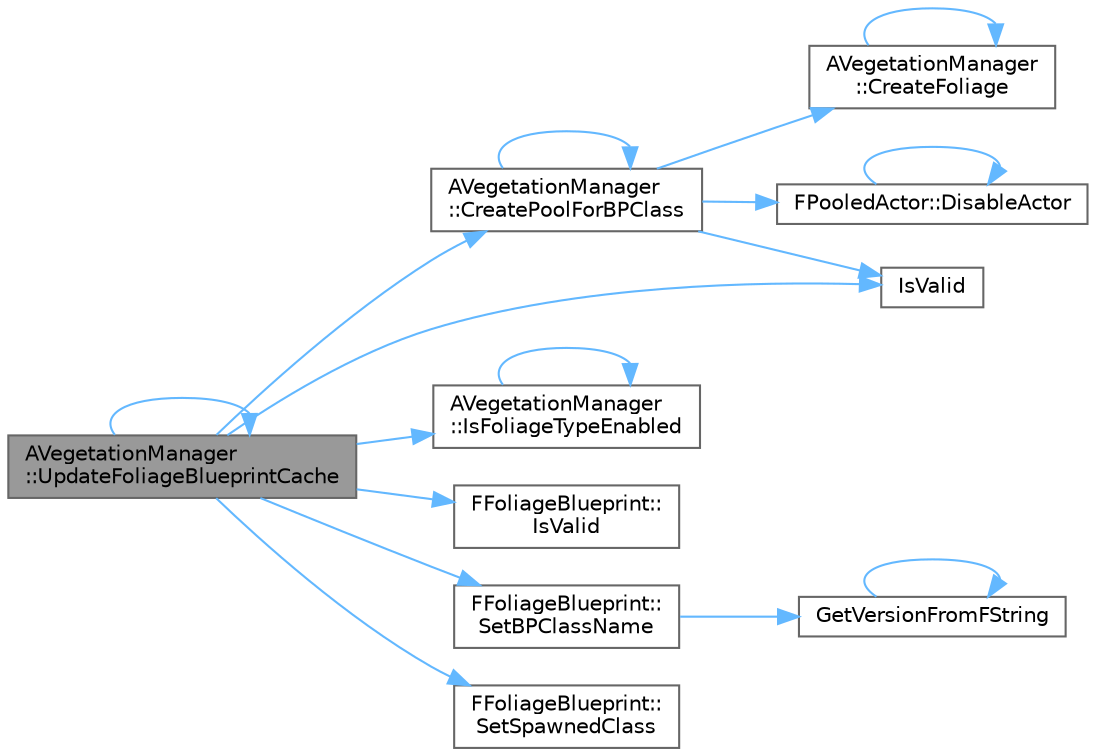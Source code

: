 digraph "AVegetationManager::UpdateFoliageBlueprintCache"
{
 // INTERACTIVE_SVG=YES
 // LATEX_PDF_SIZE
  bgcolor="transparent";
  edge [fontname=Helvetica,fontsize=10,labelfontname=Helvetica,labelfontsize=10];
  node [fontname=Helvetica,fontsize=10,shape=box,height=0.2,width=0.4];
  rankdir="LR";
  Node1 [id="Node000001",label="AVegetationManager\l::UpdateFoliageBlueprintCache",height=0.2,width=0.4,color="gray40", fillcolor="grey60", style="filled", fontcolor="black",tooltip=" "];
  Node1 -> Node2 [id="edge1_Node000001_Node000002",color="steelblue1",style="solid",tooltip=" "];
  Node2 [id="Node000002",label="AVegetationManager\l::CreatePoolForBPClass",height=0.2,width=0.4,color="grey40", fillcolor="white", style="filled",URL="$dd/dfc/classAVegetationManager.html#aa3bcf28146717a16263fba4be85003d4",tooltip=" "];
  Node2 -> Node3 [id="edge2_Node000002_Node000003",color="steelblue1",style="solid",tooltip=" "];
  Node3 [id="Node000003",label="AVegetationManager\l::CreateFoliage",height=0.2,width=0.4,color="grey40", fillcolor="white", style="filled",URL="$dd/dfc/classAVegetationManager.html#a04aeb674f7af939dd198e9ca06767427",tooltip=" "];
  Node3 -> Node3 [id="edge3_Node000003_Node000003",color="steelblue1",style="solid",tooltip=" "];
  Node2 -> Node2 [id="edge4_Node000002_Node000002",color="steelblue1",style="solid",tooltip=" "];
  Node2 -> Node4 [id="edge5_Node000002_Node000004",color="steelblue1",style="solid",tooltip=" "];
  Node4 [id="Node000004",label="FPooledActor::DisableActor",height=0.2,width=0.4,color="grey40", fillcolor="white", style="filled",URL="$d3/d03/structFPooledActor.html#a9027e85ed4b7ee074e10b30d7888ba57",tooltip=" "];
  Node4 -> Node4 [id="edge6_Node000004_Node000004",color="steelblue1",style="solid",tooltip=" "];
  Node2 -> Node5 [id="edge7_Node000002_Node000005",color="steelblue1",style="solid",tooltip=" "];
  Node5 [id="Node000005",label="IsValid",height=0.2,width=0.4,color="grey40", fillcolor="white", style="filled",URL="$d2/d40/TrafficLightBase_8cpp.html#a1459952e95242b0c926376d0bb4692b8",tooltip=" "];
  Node1 -> Node6 [id="edge8_Node000001_Node000006",color="steelblue1",style="solid",tooltip=" "];
  Node6 [id="Node000006",label="AVegetationManager\l::IsFoliageTypeEnabled",height=0.2,width=0.4,color="grey40", fillcolor="white", style="filled",URL="$dd/dfc/classAVegetationManager.html#a7a9e36f2815cae278cededced1b0f34d",tooltip=" "];
  Node6 -> Node6 [id="edge9_Node000006_Node000006",color="steelblue1",style="solid",tooltip=" "];
  Node1 -> Node7 [id="edge10_Node000001_Node000007",color="steelblue1",style="solid",tooltip=" "];
  Node7 [id="Node000007",label="FFoliageBlueprint::\lIsValid",height=0.2,width=0.4,color="grey40", fillcolor="white", style="filled",URL="$d5/d15/structFFoliageBlueprint.html#a411509b6605046d076c9d35775399f9a",tooltip=" "];
  Node1 -> Node5 [id="edge11_Node000001_Node000005",color="steelblue1",style="solid",tooltip=" "];
  Node1 -> Node8 [id="edge12_Node000001_Node000008",color="steelblue1",style="solid",tooltip=" "];
  Node8 [id="Node000008",label="FFoliageBlueprint::\lSetBPClassName",height=0.2,width=0.4,color="grey40", fillcolor="white", style="filled",URL="$d5/d15/structFFoliageBlueprint.html#a9b8170e10a47a408b3a765400112953b",tooltip=" "];
  Node8 -> Node9 [id="edge13_Node000008_Node000009",color="steelblue1",style="solid",tooltip=" "];
  Node9 [id="Node000009",label="GetVersionFromFString",height=0.2,width=0.4,color="grey40", fillcolor="white", style="filled",URL="$d7/da0/VegetationManager_8cpp.html#a12943d4fdd04532f8308961eebffd4b6",tooltip=" "];
  Node9 -> Node9 [id="edge14_Node000009_Node000009",color="steelblue1",style="solid",tooltip=" "];
  Node1 -> Node10 [id="edge15_Node000001_Node000010",color="steelblue1",style="solid",tooltip=" "];
  Node10 [id="Node000010",label="FFoliageBlueprint::\lSetSpawnedClass",height=0.2,width=0.4,color="grey40", fillcolor="white", style="filled",URL="$d5/d15/structFFoliageBlueprint.html#a81cd8f84a269c370b3d63bfc9ecc9cee",tooltip=" "];
  Node1 -> Node1 [id="edge16_Node000001_Node000001",color="steelblue1",style="solid",tooltip=" "];
}
